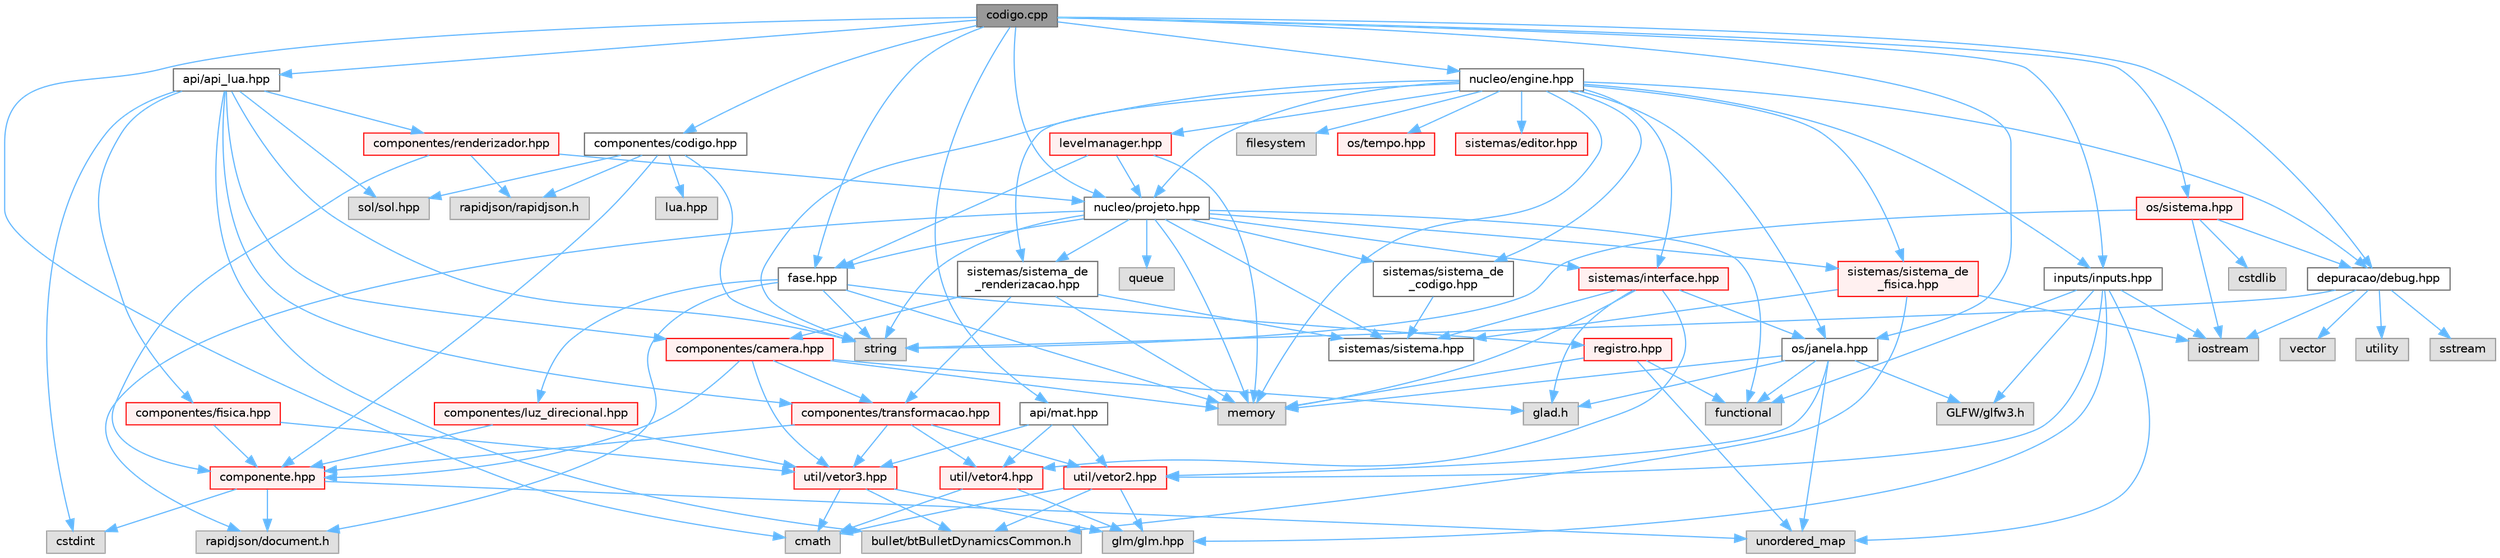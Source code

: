 digraph "codigo.cpp"
{
 // LATEX_PDF_SIZE
  bgcolor="transparent";
  edge [fontname=Helvetica,fontsize=10,labelfontname=Helvetica,labelfontsize=10];
  node [fontname=Helvetica,fontsize=10,shape=box,height=0.2,width=0.4];
  Node1 [id="Node000001",label="codigo.cpp",height=0.2,width=0.4,color="gray40", fillcolor="grey60", style="filled", fontcolor="black",tooltip=" "];
  Node1 -> Node2 [id="edge1_Node000001_Node000002",color="steelblue1",style="solid",tooltip=" "];
  Node2 [id="Node000002",label="api/api_lua.hpp",height=0.2,width=0.4,color="grey40", fillcolor="white", style="filled",URL="$api__lua_8hpp.html",tooltip=" "];
  Node2 -> Node3 [id="edge2_Node000002_Node000003",color="steelblue1",style="solid",tooltip=" "];
  Node3 [id="Node000003",label="string",height=0.2,width=0.4,color="grey60", fillcolor="#E0E0E0", style="filled",tooltip=" "];
  Node2 -> Node4 [id="edge3_Node000002_Node000004",color="steelblue1",style="solid",tooltip=" "];
  Node4 [id="Node000004",label="cstdint",height=0.2,width=0.4,color="grey60", fillcolor="#E0E0E0", style="filled",tooltip=" "];
  Node2 -> Node5 [id="edge4_Node000002_Node000005",color="steelblue1",style="solid",tooltip=" "];
  Node5 [id="Node000005",label="bullet/btBulletDynamicsCommon.h",height=0.2,width=0.4,color="grey60", fillcolor="#E0E0E0", style="filled",tooltip=" "];
  Node2 -> Node6 [id="edge5_Node000002_Node000006",color="steelblue1",style="solid",tooltip=" "];
  Node6 [id="Node000006",label="sol/sol.hpp",height=0.2,width=0.4,color="grey60", fillcolor="#E0E0E0", style="filled",tooltip=" "];
  Node2 -> Node7 [id="edge6_Node000002_Node000007",color="steelblue1",style="solid",tooltip=" "];
  Node7 [id="Node000007",label="componentes/fisica.hpp",height=0.2,width=0.4,color="red", fillcolor="#FFF0F0", style="filled",URL="$fisica_8hpp.html",tooltip=" "];
  Node7 -> Node36 [id="edge7_Node000007_Node000036",color="steelblue1",style="solid",tooltip=" "];
  Node36 [id="Node000036",label="componente.hpp",height=0.2,width=0.4,color="red", fillcolor="#FFF0F0", style="filled",URL="$componente_8hpp.html",tooltip="Estrutura base para componetes."];
  Node36 -> Node16 [id="edge8_Node000036_Node000016",color="steelblue1",style="solid",tooltip=" "];
  Node16 [id="Node000016",label="unordered_map",height=0.2,width=0.4,color="grey60", fillcolor="#E0E0E0", style="filled",tooltip=" "];
  Node36 -> Node4 [id="edge9_Node000036_Node000004",color="steelblue1",style="solid",tooltip=" "];
  Node36 -> Node37 [id="edge10_Node000036_Node000037",color="steelblue1",style="solid",tooltip=" "];
  Node37 [id="Node000037",label="rapidjson/document.h",height=0.2,width=0.4,color="grey60", fillcolor="#E0E0E0", style="filled",tooltip=" "];
  Node7 -> Node29 [id="edge11_Node000007_Node000029",color="steelblue1",style="solid",tooltip=" "];
  Node29 [id="Node000029",label="util/vetor3.hpp",height=0.2,width=0.4,color="red", fillcolor="#FFF0F0", style="filled",URL="$vetor3_8hpp.html",tooltip=" "];
  Node29 -> Node25 [id="edge12_Node000029_Node000025",color="steelblue1",style="solid",tooltip=" "];
  Node25 [id="Node000025",label="cmath",height=0.2,width=0.4,color="grey60", fillcolor="#E0E0E0", style="filled",tooltip=" "];
  Node29 -> Node5 [id="edge13_Node000029_Node000005",color="steelblue1",style="solid",tooltip=" "];
  Node29 -> Node14 [id="edge14_Node000029_Node000014",color="steelblue1",style="solid",tooltip=" "];
  Node14 [id="Node000014",label="glm/glm.hpp",height=0.2,width=0.4,color="grey60", fillcolor="#E0E0E0", style="filled",tooltip=" "];
  Node2 -> Node43 [id="edge15_Node000002_Node000043",color="steelblue1",style="solid",tooltip=" "];
  Node43 [id="Node000043",label="componentes/renderizador.hpp",height=0.2,width=0.4,color="red", fillcolor="#FFF0F0", style="filled",URL="$renderizador_8hpp.html",tooltip=" "];
  Node43 -> Node44 [id="edge16_Node000043_Node000044",color="steelblue1",style="solid",tooltip=" "];
  Node44 [id="Node000044",label="rapidjson/rapidjson.h",height=0.2,width=0.4,color="grey60", fillcolor="#E0E0E0", style="filled",tooltip=" "];
  Node43 -> Node45 [id="edge17_Node000043_Node000045",color="steelblue1",style="solid",tooltip=" "];
  Node45 [id="Node000045",label="nucleo/projeto.hpp",height=0.2,width=0.4,color="grey40", fillcolor="white", style="filled",URL="$projeto_8hpp.html",tooltip="Classe projeto."];
  Node45 -> Node3 [id="edge18_Node000045_Node000003",color="steelblue1",style="solid",tooltip=" "];
  Node45 -> Node46 [id="edge19_Node000045_Node000046",color="steelblue1",style="solid",tooltip=" "];
  Node46 [id="Node000046",label="queue",height=0.2,width=0.4,color="grey60", fillcolor="#E0E0E0", style="filled",tooltip=" "];
  Node45 -> Node47 [id="edge20_Node000045_Node000047",color="steelblue1",style="solid",tooltip=" "];
  Node47 [id="Node000047",label="functional",height=0.2,width=0.4,color="grey60", fillcolor="#E0E0E0", style="filled",tooltip=" "];
  Node45 -> Node37 [id="edge21_Node000045_Node000037",color="steelblue1",style="solid",tooltip=" "];
  Node45 -> Node9 [id="edge22_Node000045_Node000009",color="steelblue1",style="solid",tooltip=" "];
  Node9 [id="Node000009",label="memory",height=0.2,width=0.4,color="grey60", fillcolor="#E0E0E0", style="filled",tooltip=" "];
  Node45 -> Node48 [id="edge23_Node000045_Node000048",color="steelblue1",style="solid",tooltip=" "];
  Node48 [id="Node000048",label="fase.hpp",height=0.2,width=0.4,color="grey40", fillcolor="white", style="filled",URL="$fase_8hpp_source.html",tooltip=" "];
  Node48 -> Node3 [id="edge24_Node000048_Node000003",color="steelblue1",style="solid",tooltip=" "];
  Node48 -> Node9 [id="edge25_Node000048_Node000009",color="steelblue1",style="solid",tooltip=" "];
  Node48 -> Node37 [id="edge26_Node000048_Node000037",color="steelblue1",style="solid",tooltip=" "];
  Node48 -> Node49 [id="edge27_Node000048_Node000049",color="steelblue1",style="solid",tooltip=" "];
  Node49 [id="Node000049",label="registro.hpp",height=0.2,width=0.4,color="red", fillcolor="#FFF0F0", style="filled",URL="$registro_8hpp.html",tooltip="Inclusoes e definições relacionadas à registro."];
  Node49 -> Node16 [id="edge28_Node000049_Node000016",color="steelblue1",style="solid",tooltip=" "];
  Node49 -> Node9 [id="edge29_Node000049_Node000009",color="steelblue1",style="solid",tooltip=" "];
  Node49 -> Node47 [id="edge30_Node000049_Node000047",color="steelblue1",style="solid",tooltip=" "];
  Node48 -> Node52 [id="edge31_Node000048_Node000052",color="steelblue1",style="solid",tooltip=" "];
  Node52 [id="Node000052",label="componentes/luz_direcional.hpp",height=0.2,width=0.4,color="red", fillcolor="#FFF0F0", style="filled",URL="$luz__direcional_8hpp.html",tooltip=" "];
  Node52 -> Node36 [id="edge32_Node000052_Node000036",color="steelblue1",style="solid",tooltip=" "];
  Node52 -> Node29 [id="edge33_Node000052_Node000029",color="steelblue1",style="solid",tooltip=" "];
  Node45 -> Node53 [id="edge34_Node000045_Node000053",color="steelblue1",style="solid",tooltip=" "];
  Node53 [id="Node000053",label="sistemas/sistema.hpp",height=0.2,width=0.4,color="grey40", fillcolor="white", style="filled",URL="$sistemas_2sistema_8hpp.html",tooltip=" "];
  Node45 -> Node54 [id="edge35_Node000045_Node000054",color="steelblue1",style="solid",tooltip=" "];
  Node54 [id="Node000054",label="sistemas/sistema_de\l_fisica.hpp",height=0.2,width=0.4,color="red", fillcolor="#FFF0F0", style="filled",URL="$sistema__de__fisica_8hpp.html",tooltip=" "];
  Node54 -> Node53 [id="edge36_Node000054_Node000053",color="steelblue1",style="solid",tooltip=" "];
  Node54 -> Node21 [id="edge37_Node000054_Node000021",color="steelblue1",style="solid",tooltip=" "];
  Node21 [id="Node000021",label="iostream",height=0.2,width=0.4,color="grey60", fillcolor="#E0E0E0", style="filled",tooltip=" "];
  Node54 -> Node5 [id="edge38_Node000054_Node000005",color="steelblue1",style="solid",tooltip=" "];
  Node45 -> Node56 [id="edge39_Node000045_Node000056",color="steelblue1",style="solid",tooltip=" "];
  Node56 [id="Node000056",label="sistemas/sistema_de\l_renderizacao.hpp",height=0.2,width=0.4,color="grey40", fillcolor="white", style="filled",URL="$sistema__de__renderizacao_8hpp.html",tooltip=" "];
  Node56 -> Node53 [id="edge40_Node000056_Node000053",color="steelblue1",style="solid",tooltip=" "];
  Node56 -> Node57 [id="edge41_Node000056_Node000057",color="steelblue1",style="solid",tooltip=" "];
  Node57 [id="Node000057",label="componentes/camera.hpp",height=0.2,width=0.4,color="red", fillcolor="#FFF0F0", style="filled",URL="$camera_8hpp_source.html",tooltip=" "];
  Node57 -> Node9 [id="edge42_Node000057_Node000009",color="steelblue1",style="solid",tooltip=" "];
  Node57 -> Node33 [id="edge43_Node000057_Node000033",color="steelblue1",style="solid",tooltip=" "];
  Node33 [id="Node000033",label="glad.h",height=0.2,width=0.4,color="grey60", fillcolor="#E0E0E0", style="filled",tooltip=" "];
  Node57 -> Node36 [id="edge44_Node000057_Node000036",color="steelblue1",style="solid",tooltip=" "];
  Node57 -> Node35 [id="edge45_Node000057_Node000035",color="steelblue1",style="solid",tooltip=" "];
  Node35 [id="Node000035",label="componentes/transformacao.hpp",height=0.2,width=0.4,color="red", fillcolor="#FFF0F0", style="filled",URL="$transformacao_8hpp.html",tooltip="Calcula a mtriz de modelo para um objeto 3d qualquer."];
  Node35 -> Node36 [id="edge46_Node000035_Node000036",color="steelblue1",style="solid",tooltip=" "];
  Node35 -> Node27 [id="edge47_Node000035_Node000027",color="steelblue1",style="solid",tooltip=" "];
  Node27 [id="Node000027",label="util/vetor2.hpp",height=0.2,width=0.4,color="red", fillcolor="#FFF0F0", style="filled",URL="$vetor2_8hpp.html",tooltip=" "];
  Node27 -> Node25 [id="edge48_Node000027_Node000025",color="steelblue1",style="solid",tooltip=" "];
  Node27 -> Node5 [id="edge49_Node000027_Node000005",color="steelblue1",style="solid",tooltip=" "];
  Node27 -> Node14 [id="edge50_Node000027_Node000014",color="steelblue1",style="solid",tooltip=" "];
  Node35 -> Node29 [id="edge51_Node000035_Node000029",color="steelblue1",style="solid",tooltip=" "];
  Node35 -> Node24 [id="edge52_Node000035_Node000024",color="steelblue1",style="solid",tooltip=" "];
  Node24 [id="Node000024",label="util/vetor4.hpp",height=0.2,width=0.4,color="red", fillcolor="#FFF0F0", style="filled",URL="$vetor4_8hpp.html",tooltip=" "];
  Node24 -> Node25 [id="edge53_Node000024_Node000025",color="steelblue1",style="solid",tooltip=" "];
  Node24 -> Node14 [id="edge54_Node000024_Node000014",color="steelblue1",style="solid",tooltip=" "];
  Node57 -> Node29 [id="edge55_Node000057_Node000029",color="steelblue1",style="solid",tooltip=" "];
  Node56 -> Node35 [id="edge56_Node000056_Node000035",color="steelblue1",style="solid",tooltip=" "];
  Node56 -> Node9 [id="edge57_Node000056_Node000009",color="steelblue1",style="solid",tooltip=" "];
  Node45 -> Node64 [id="edge58_Node000045_Node000064",color="steelblue1",style="solid",tooltip=" "];
  Node64 [id="Node000064",label="sistemas/sistema_de\l_codigo.hpp",height=0.2,width=0.4,color="grey40", fillcolor="white", style="filled",URL="$sistema__de__codigo_8hpp.html",tooltip=" "];
  Node64 -> Node53 [id="edge59_Node000064_Node000053",color="steelblue1",style="solid",tooltip=" "];
  Node45 -> Node65 [id="edge60_Node000045_Node000065",color="steelblue1",style="solid",tooltip=" "];
  Node65 [id="Node000065",label="sistemas/interface.hpp",height=0.2,width=0.4,color="red", fillcolor="#FFF0F0", style="filled",URL="$interface_8hpp_source.html",tooltip=" "];
  Node65 -> Node33 [id="edge61_Node000065_Node000033",color="steelblue1",style="solid",tooltip=" "];
  Node65 -> Node9 [id="edge62_Node000065_Node000009",color="steelblue1",style="solid",tooltip=" "];
  Node65 -> Node53 [id="edge63_Node000065_Node000053",color="steelblue1",style="solid",tooltip=" "];
  Node65 -> Node24 [id="edge64_Node000065_Node000024",color="steelblue1",style="solid",tooltip=" "];
  Node65 -> Node77 [id="edge65_Node000065_Node000077",color="steelblue1",style="solid",tooltip=" "];
  Node77 [id="Node000077",label="os/janela.hpp",height=0.2,width=0.4,color="grey40", fillcolor="white", style="filled",URL="$janela_8hpp_source.html",tooltip=" "];
  Node77 -> Node47 [id="edge66_Node000077_Node000047",color="steelblue1",style="solid",tooltip=" "];
  Node77 -> Node9 [id="edge67_Node000077_Node000009",color="steelblue1",style="solid",tooltip=" "];
  Node77 -> Node16 [id="edge68_Node000077_Node000016",color="steelblue1",style="solid",tooltip=" "];
  Node77 -> Node33 [id="edge69_Node000077_Node000033",color="steelblue1",style="solid",tooltip=" "];
  Node77 -> Node62 [id="edge70_Node000077_Node000062",color="steelblue1",style="solid",tooltip=" "];
  Node62 [id="Node000062",label="GLFW/glfw3.h",height=0.2,width=0.4,color="grey60", fillcolor="#E0E0E0", style="filled",tooltip=" "];
  Node77 -> Node27 [id="edge71_Node000077_Node000027",color="steelblue1",style="solid",tooltip=" "];
  Node43 -> Node36 [id="edge72_Node000043_Node000036",color="steelblue1",style="solid",tooltip=" "];
  Node2 -> Node35 [id="edge73_Node000002_Node000035",color="steelblue1",style="solid",tooltip=" "];
  Node2 -> Node57 [id="edge74_Node000002_Node000057",color="steelblue1",style="solid",tooltip=" "];
  Node1 -> Node78 [id="edge75_Node000001_Node000078",color="steelblue1",style="solid",tooltip=" "];
  Node78 [id="Node000078",label="componentes/codigo.hpp",height=0.2,width=0.4,color="grey40", fillcolor="white", style="filled",URL="$codigo_8hpp.html",tooltip="Componente de código para entidades ECS."];
  Node78 -> Node3 [id="edge76_Node000078_Node000003",color="steelblue1",style="solid",tooltip=" "];
  Node78 -> Node79 [id="edge77_Node000078_Node000079",color="steelblue1",style="solid",tooltip=" "];
  Node79 [id="Node000079",label="lua.hpp",height=0.2,width=0.4,color="grey60", fillcolor="#E0E0E0", style="filled",tooltip=" "];
  Node78 -> Node6 [id="edge78_Node000078_Node000006",color="steelblue1",style="solid",tooltip=" "];
  Node78 -> Node44 [id="edge79_Node000078_Node000044",color="steelblue1",style="solid",tooltip=" "];
  Node78 -> Node36 [id="edge80_Node000078_Node000036",color="steelblue1",style="solid",tooltip=" "];
  Node1 -> Node48 [id="edge81_Node000001_Node000048",color="steelblue1",style="solid",tooltip=" "];
  Node1 -> Node45 [id="edge82_Node000001_Node000045",color="steelblue1",style="solid",tooltip=" "];
  Node1 -> Node80 [id="edge83_Node000001_Node000080",color="steelblue1",style="solid",tooltip=" "];
  Node80 [id="Node000080",label="api/mat.hpp",height=0.2,width=0.4,color="grey40", fillcolor="white", style="filled",URL="$mat_8hpp.html",tooltip=" "];
  Node80 -> Node27 [id="edge84_Node000080_Node000027",color="steelblue1",style="solid",tooltip=" "];
  Node80 -> Node29 [id="edge85_Node000080_Node000029",color="steelblue1",style="solid",tooltip=" "];
  Node80 -> Node24 [id="edge86_Node000080_Node000024",color="steelblue1",style="solid",tooltip=" "];
  Node1 -> Node70 [id="edge87_Node000001_Node000070",color="steelblue1",style="solid",tooltip=" "];
  Node70 [id="Node000070",label="inputs/inputs.hpp",height=0.2,width=0.4,color="grey40", fillcolor="white", style="filled",URL="$inputs_8hpp.html",tooltip=" "];
  Node70 -> Node62 [id="edge88_Node000070_Node000062",color="steelblue1",style="solid",tooltip=" "];
  Node70 -> Node21 [id="edge89_Node000070_Node000021",color="steelblue1",style="solid",tooltip=" "];
  Node70 -> Node16 [id="edge90_Node000070_Node000016",color="steelblue1",style="solid",tooltip=" "];
  Node70 -> Node47 [id="edge91_Node000070_Node000047",color="steelblue1",style="solid",tooltip=" "];
  Node70 -> Node14 [id="edge92_Node000070_Node000014",color="steelblue1",style="solid",tooltip=" "];
  Node70 -> Node27 [id="edge93_Node000070_Node000027",color="steelblue1",style="solid",tooltip=" "];
  Node1 -> Node81 [id="edge94_Node000001_Node000081",color="steelblue1",style="solid",tooltip=" "];
  Node81 [id="Node000081",label="nucleo/engine.hpp",height=0.2,width=0.4,color="grey40", fillcolor="white", style="filled",URL="$engine_8hpp.html",tooltip=" "];
  Node81 -> Node3 [id="edge95_Node000081_Node000003",color="steelblue1",style="solid",tooltip=" "];
  Node81 -> Node9 [id="edge96_Node000081_Node000009",color="steelblue1",style="solid",tooltip=" "];
  Node81 -> Node11 [id="edge97_Node000081_Node000011",color="steelblue1",style="solid",tooltip=" "];
  Node11 [id="Node000011",label="filesystem",height=0.2,width=0.4,color="grey60", fillcolor="#E0E0E0", style="filled",tooltip=" "];
  Node81 -> Node82 [id="edge98_Node000081_Node000082",color="steelblue1",style="solid",tooltip=" "];
  Node82 [id="Node000082",label="depuracao/debug.hpp",height=0.2,width=0.4,color="grey40", fillcolor="white", style="filled",URL="$debug_8hpp.html",tooltip=" "];
  Node82 -> Node13 [id="edge99_Node000082_Node000013",color="steelblue1",style="solid",tooltip=" "];
  Node13 [id="Node000013",label="vector",height=0.2,width=0.4,color="grey60", fillcolor="#E0E0E0", style="filled",tooltip=" "];
  Node82 -> Node22 [id="edge100_Node000082_Node000022",color="steelblue1",style="solid",tooltip=" "];
  Node22 [id="Node000022",label="utility",height=0.2,width=0.4,color="grey60", fillcolor="#E0E0E0", style="filled",tooltip=" "];
  Node82 -> Node3 [id="edge101_Node000082_Node000003",color="steelblue1",style="solid",tooltip=" "];
  Node82 -> Node21 [id="edge102_Node000082_Node000021",color="steelblue1",style="solid",tooltip=" "];
  Node82 -> Node20 [id="edge103_Node000082_Node000020",color="steelblue1",style="solid",tooltip=" "];
  Node20 [id="Node000020",label="sstream",height=0.2,width=0.4,color="grey60", fillcolor="#E0E0E0", style="filled",tooltip=" "];
  Node81 -> Node77 [id="edge104_Node000081_Node000077",color="steelblue1",style="solid",tooltip=" "];
  Node81 -> Node83 [id="edge105_Node000081_Node000083",color="steelblue1",style="solid",tooltip=" "];
  Node83 [id="Node000083",label="os/tempo.hpp",height=0.2,width=0.4,color="red", fillcolor="#FFF0F0", style="filled",URL="$tempo_8hpp.html",tooltip="Inicia e gerencia o tempo."];
  Node81 -> Node70 [id="edge106_Node000081_Node000070",color="steelblue1",style="solid",tooltip=" "];
  Node81 -> Node56 [id="edge107_Node000081_Node000056",color="steelblue1",style="solid",tooltip=" "];
  Node81 -> Node65 [id="edge108_Node000081_Node000065",color="steelblue1",style="solid",tooltip=" "];
  Node81 -> Node64 [id="edge109_Node000081_Node000064",color="steelblue1",style="solid",tooltip=" "];
  Node81 -> Node54 [id="edge110_Node000081_Node000054",color="steelblue1",style="solid",tooltip=" "];
  Node81 -> Node86 [id="edge111_Node000081_Node000086",color="steelblue1",style="solid",tooltip=" "];
  Node86 [id="Node000086",label="levelmanager.hpp",height=0.2,width=0.4,color="red", fillcolor="#FFF0F0", style="filled",URL="$levelmanager_8hpp.html",tooltip="Gerencia as fases."];
  Node86 -> Node48 [id="edge112_Node000086_Node000048",color="steelblue1",style="solid",tooltip=" "];
  Node86 -> Node45 [id="edge113_Node000086_Node000045",color="steelblue1",style="solid",tooltip=" "];
  Node86 -> Node9 [id="edge114_Node000086_Node000009",color="steelblue1",style="solid",tooltip=" "];
  Node81 -> Node45 [id="edge115_Node000081_Node000045",color="steelblue1",style="solid",tooltip=" "];
  Node81 -> Node88 [id="edge116_Node000081_Node000088",color="steelblue1",style="solid",tooltip=" "];
  Node88 [id="Node000088",label="sistemas/editor.hpp",height=0.2,width=0.4,color="red", fillcolor="#FFF0F0", style="filled",URL="$editor_8hpp.html",tooltip=" "];
  Node1 -> Node77 [id="edge117_Node000001_Node000077",color="steelblue1",style="solid",tooltip=" "];
  Node1 -> Node82 [id="edge118_Node000001_Node000082",color="steelblue1",style="solid",tooltip=" "];
  Node1 -> Node90 [id="edge119_Node000001_Node000090",color="steelblue1",style="solid",tooltip=" "];
  Node90 [id="Node000090",label="os/sistema.hpp",height=0.2,width=0.4,color="red", fillcolor="#FFF0F0", style="filled",URL="$os_2sistema_8hpp.html",tooltip="funçoes do sistema"];
  Node90 -> Node91 [id="edge120_Node000090_Node000091",color="steelblue1",style="solid",tooltip=" "];
  Node91 [id="Node000091",label="cstdlib",height=0.2,width=0.4,color="grey60", fillcolor="#E0E0E0", style="filled",tooltip=" "];
  Node90 -> Node3 [id="edge121_Node000090_Node000003",color="steelblue1",style="solid",tooltip=" "];
  Node90 -> Node21 [id="edge122_Node000090_Node000021",color="steelblue1",style="solid",tooltip=" "];
  Node90 -> Node82 [id="edge123_Node000090_Node000082",color="steelblue1",style="solid",tooltip=" "];
  Node1 -> Node25 [id="edge124_Node000001_Node000025",color="steelblue1",style="solid",tooltip=" "];
}
